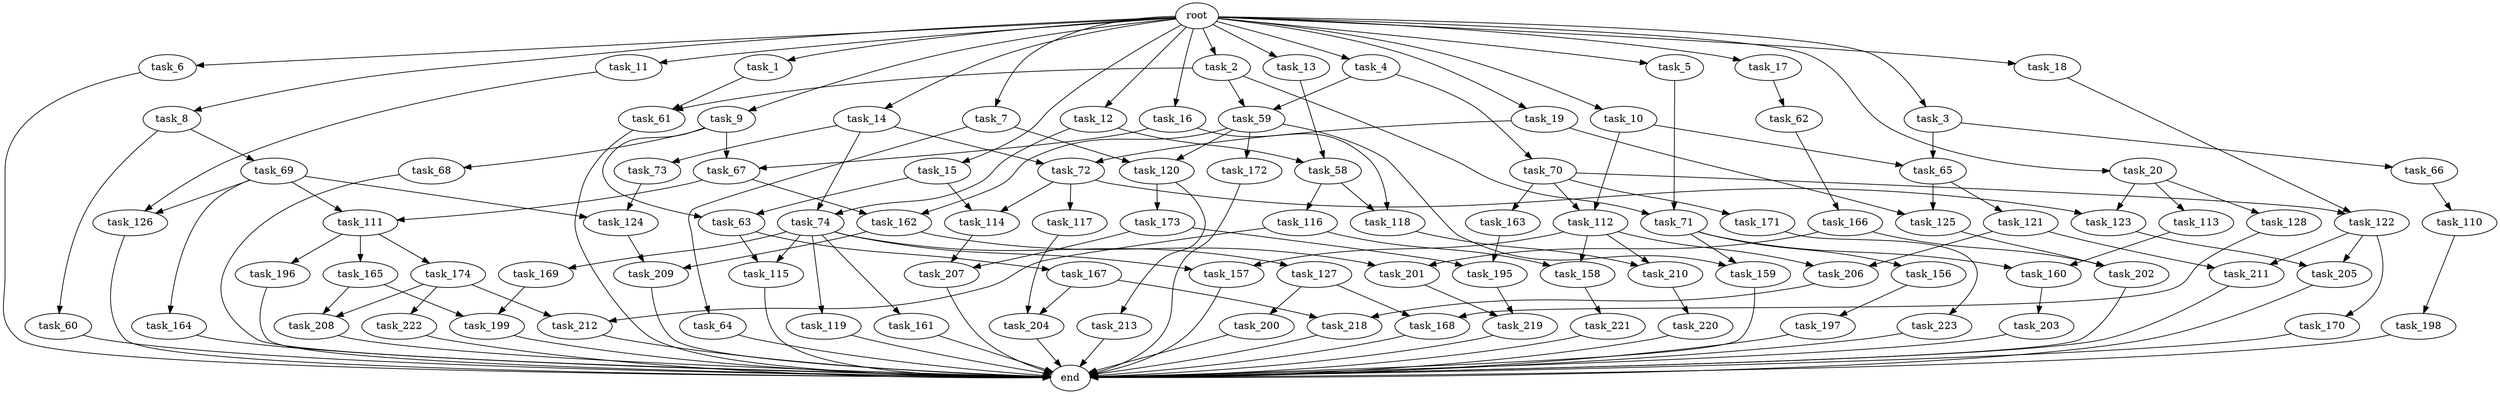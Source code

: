 digraph G {
  root [size="0.000000"];
  task_1 [size="1024.000000"];
  task_2 [size="1024.000000"];
  task_3 [size="1024.000000"];
  task_4 [size="1024.000000"];
  task_5 [size="1024.000000"];
  task_6 [size="1024.000000"];
  task_7 [size="1024.000000"];
  task_8 [size="1024.000000"];
  task_9 [size="1024.000000"];
  task_10 [size="1024.000000"];
  task_11 [size="1024.000000"];
  task_12 [size="1024.000000"];
  task_13 [size="1024.000000"];
  task_14 [size="1024.000000"];
  task_15 [size="1024.000000"];
  task_16 [size="1024.000000"];
  task_17 [size="1024.000000"];
  task_18 [size="1024.000000"];
  task_19 [size="1024.000000"];
  task_20 [size="1024.000000"];
  task_58 [size="1245540515840.000000"];
  task_59 [size="249108103168.000000"];
  task_60 [size="77309411328.000000"];
  task_61 [size="352187318272.000000"];
  task_62 [size="309237645312.000000"];
  task_63 [size="343597383680.000000"];
  task_64 [size="34359738368.000000"];
  task_65 [size="1408749273088.000000"];
  task_66 [size="549755813888.000000"];
  task_67 [size="1168231104512.000000"];
  task_68 [size="309237645312.000000"];
  task_69 [size="77309411328.000000"];
  task_70 [size="34359738368.000000"];
  task_71 [size="249108103168.000000"];
  task_72 [size="111669149696.000000"];
  task_73 [size="77309411328.000000"];
  task_74 [size="773094113280.000000"];
  task_110 [size="309237645312.000000"];
  task_111 [size="893353197568.000000"];
  task_112 [size="996432412672.000000"];
  task_113 [size="214748364800.000000"];
  task_114 [size="111669149696.000000"];
  task_115 [size="627065225216.000000"];
  task_116 [size="420906795008.000000"];
  task_117 [size="77309411328.000000"];
  task_118 [size="1279900254208.000000"];
  task_119 [size="77309411328.000000"];
  task_120 [size="584115552256.000000"];
  task_121 [size="34359738368.000000"];
  task_122 [size="558345748480.000000"];
  task_123 [size="292057776128.000000"];
  task_124 [size="996432412672.000000"];
  task_125 [size="68719476736.000000"];
  task_126 [size="936302870528.000000"];
  task_127 [size="77309411328.000000"];
  task_128 [size="214748364800.000000"];
  task_156 [size="309237645312.000000"];
  task_157 [size="292057776128.000000"];
  task_158 [size="523986010112.000000"];
  task_159 [size="858993459200.000000"];
  task_160 [size="858993459200.000000"];
  task_161 [size="77309411328.000000"];
  task_162 [size="584115552256.000000"];
  task_163 [size="137438953472.000000"];
  task_164 [size="858993459200.000000"];
  task_165 [size="214748364800.000000"];
  task_166 [size="137438953472.000000"];
  task_167 [size="549755813888.000000"];
  task_168 [size="386547056640.000000"];
  task_169 [size="77309411328.000000"];
  task_170 [size="309237645312.000000"];
  task_171 [size="137438953472.000000"];
  task_172 [size="549755813888.000000"];
  task_173 [size="309237645312.000000"];
  task_174 [size="214748364800.000000"];
  task_195 [size="1391569403904.000000"];
  task_196 [size="214748364800.000000"];
  task_197 [size="858993459200.000000"];
  task_198 [size="34359738368.000000"];
  task_199 [size="635655159808.000000"];
  task_200 [size="77309411328.000000"];
  task_201 [size="773094113280.000000"];
  task_202 [size="910533066752.000000"];
  task_203 [size="137438953472.000000"];
  task_204 [size="1073741824000.000000"];
  task_205 [size="618475290624.000000"];
  task_206 [size="292057776128.000000"];
  task_207 [size="773094113280.000000"];
  task_208 [size="764504178688.000000"];
  task_209 [size="292057776128.000000"];
  task_210 [size="635655159808.000000"];
  task_211 [size="386547056640.000000"];
  task_212 [size="858993459200.000000"];
  task_213 [size="309237645312.000000"];
  task_218 [size="1073741824000.000000"];
  task_219 [size="627065225216.000000"];
  task_220 [size="214748364800.000000"];
  task_221 [size="695784701952.000000"];
  task_222 [size="549755813888.000000"];
  task_223 [size="214748364800.000000"];
  end [size="0.000000"];

  root -> task_1 [size="1.000000"];
  root -> task_2 [size="1.000000"];
  root -> task_3 [size="1.000000"];
  root -> task_4 [size="1.000000"];
  root -> task_5 [size="1.000000"];
  root -> task_6 [size="1.000000"];
  root -> task_7 [size="1.000000"];
  root -> task_8 [size="1.000000"];
  root -> task_9 [size="1.000000"];
  root -> task_10 [size="1.000000"];
  root -> task_11 [size="1.000000"];
  root -> task_12 [size="1.000000"];
  root -> task_13 [size="1.000000"];
  root -> task_14 [size="1.000000"];
  root -> task_15 [size="1.000000"];
  root -> task_16 [size="1.000000"];
  root -> task_17 [size="1.000000"];
  root -> task_18 [size="1.000000"];
  root -> task_19 [size="1.000000"];
  root -> task_20 [size="1.000000"];
  task_1 -> task_61 [size="134217728.000000"];
  task_2 -> task_59 [size="209715200.000000"];
  task_2 -> task_61 [size="209715200.000000"];
  task_2 -> task_71 [size="209715200.000000"];
  task_3 -> task_65 [size="536870912.000000"];
  task_3 -> task_66 [size="536870912.000000"];
  task_4 -> task_59 [size="33554432.000000"];
  task_4 -> task_70 [size="33554432.000000"];
  task_5 -> task_71 [size="33554432.000000"];
  task_6 -> end [size="1.000000"];
  task_7 -> task_64 [size="33554432.000000"];
  task_7 -> task_120 [size="33554432.000000"];
  task_8 -> task_60 [size="75497472.000000"];
  task_8 -> task_69 [size="75497472.000000"];
  task_9 -> task_63 [size="301989888.000000"];
  task_9 -> task_67 [size="301989888.000000"];
  task_9 -> task_68 [size="301989888.000000"];
  task_10 -> task_65 [size="838860800.000000"];
  task_10 -> task_112 [size="838860800.000000"];
  task_11 -> task_126 [size="75497472.000000"];
  task_12 -> task_58 [size="679477248.000000"];
  task_12 -> task_74 [size="679477248.000000"];
  task_13 -> task_58 [size="536870912.000000"];
  task_14 -> task_72 [size="75497472.000000"];
  task_14 -> task_73 [size="75497472.000000"];
  task_14 -> task_74 [size="75497472.000000"];
  task_15 -> task_63 [size="33554432.000000"];
  task_15 -> task_114 [size="33554432.000000"];
  task_16 -> task_67 [size="838860800.000000"];
  task_16 -> task_118 [size="838860800.000000"];
  task_17 -> task_62 [size="301989888.000000"];
  task_18 -> task_122 [size="411041792.000000"];
  task_19 -> task_72 [size="33554432.000000"];
  task_19 -> task_125 [size="33554432.000000"];
  task_20 -> task_113 [size="209715200.000000"];
  task_20 -> task_123 [size="209715200.000000"];
  task_20 -> task_128 [size="209715200.000000"];
  task_58 -> task_116 [size="411041792.000000"];
  task_58 -> task_118 [size="411041792.000000"];
  task_59 -> task_120 [size="536870912.000000"];
  task_59 -> task_159 [size="536870912.000000"];
  task_59 -> task_162 [size="536870912.000000"];
  task_59 -> task_172 [size="536870912.000000"];
  task_60 -> end [size="1.000000"];
  task_61 -> end [size="1.000000"];
  task_62 -> task_166 [size="134217728.000000"];
  task_63 -> task_115 [size="536870912.000000"];
  task_63 -> task_167 [size="536870912.000000"];
  task_64 -> end [size="1.000000"];
  task_65 -> task_121 [size="33554432.000000"];
  task_65 -> task_125 [size="33554432.000000"];
  task_66 -> task_110 [size="301989888.000000"];
  task_67 -> task_111 [size="33554432.000000"];
  task_67 -> task_162 [size="33554432.000000"];
  task_68 -> end [size="1.000000"];
  task_69 -> task_111 [size="838860800.000000"];
  task_69 -> task_124 [size="838860800.000000"];
  task_69 -> task_126 [size="838860800.000000"];
  task_69 -> task_164 [size="838860800.000000"];
  task_70 -> task_112 [size="134217728.000000"];
  task_70 -> task_122 [size="134217728.000000"];
  task_70 -> task_163 [size="134217728.000000"];
  task_70 -> task_171 [size="134217728.000000"];
  task_71 -> task_156 [size="301989888.000000"];
  task_71 -> task_159 [size="301989888.000000"];
  task_71 -> task_160 [size="301989888.000000"];
  task_72 -> task_114 [size="75497472.000000"];
  task_72 -> task_117 [size="75497472.000000"];
  task_72 -> task_123 [size="75497472.000000"];
  task_73 -> task_124 [size="134217728.000000"];
  task_74 -> task_115 [size="75497472.000000"];
  task_74 -> task_119 [size="75497472.000000"];
  task_74 -> task_127 [size="75497472.000000"];
  task_74 -> task_157 [size="75497472.000000"];
  task_74 -> task_161 [size="75497472.000000"];
  task_74 -> task_169 [size="75497472.000000"];
  task_110 -> task_198 [size="33554432.000000"];
  task_111 -> task_165 [size="209715200.000000"];
  task_111 -> task_174 [size="209715200.000000"];
  task_111 -> task_196 [size="209715200.000000"];
  task_112 -> task_157 [size="209715200.000000"];
  task_112 -> task_158 [size="209715200.000000"];
  task_112 -> task_206 [size="209715200.000000"];
  task_112 -> task_210 [size="209715200.000000"];
  task_113 -> task_160 [size="536870912.000000"];
  task_114 -> task_207 [size="75497472.000000"];
  task_115 -> end [size="1.000000"];
  task_116 -> task_158 [size="301989888.000000"];
  task_116 -> task_212 [size="301989888.000000"];
  task_117 -> task_204 [size="209715200.000000"];
  task_118 -> task_210 [size="411041792.000000"];
  task_119 -> end [size="1.000000"];
  task_120 -> task_173 [size="301989888.000000"];
  task_120 -> task_213 [size="301989888.000000"];
  task_121 -> task_206 [size="75497472.000000"];
  task_121 -> task_211 [size="75497472.000000"];
  task_122 -> task_170 [size="301989888.000000"];
  task_122 -> task_205 [size="301989888.000000"];
  task_122 -> task_211 [size="301989888.000000"];
  task_123 -> task_205 [size="301989888.000000"];
  task_124 -> task_209 [size="209715200.000000"];
  task_125 -> task_202 [size="209715200.000000"];
  task_126 -> end [size="1.000000"];
  task_127 -> task_168 [size="75497472.000000"];
  task_127 -> task_200 [size="75497472.000000"];
  task_128 -> task_168 [size="301989888.000000"];
  task_156 -> task_197 [size="838860800.000000"];
  task_157 -> end [size="1.000000"];
  task_158 -> task_221 [size="679477248.000000"];
  task_159 -> end [size="1.000000"];
  task_160 -> task_203 [size="134217728.000000"];
  task_161 -> end [size="1.000000"];
  task_162 -> task_201 [size="75497472.000000"];
  task_162 -> task_209 [size="75497472.000000"];
  task_163 -> task_195 [size="679477248.000000"];
  task_164 -> end [size="1.000000"];
  task_165 -> task_199 [size="209715200.000000"];
  task_165 -> task_208 [size="209715200.000000"];
  task_166 -> task_201 [size="679477248.000000"];
  task_166 -> task_202 [size="679477248.000000"];
  task_167 -> task_204 [size="838860800.000000"];
  task_167 -> task_218 [size="838860800.000000"];
  task_168 -> end [size="1.000000"];
  task_169 -> task_199 [size="411041792.000000"];
  task_170 -> end [size="1.000000"];
  task_171 -> task_223 [size="209715200.000000"];
  task_172 -> end [size="1.000000"];
  task_173 -> task_195 [size="679477248.000000"];
  task_173 -> task_207 [size="679477248.000000"];
  task_174 -> task_208 [size="536870912.000000"];
  task_174 -> task_212 [size="536870912.000000"];
  task_174 -> task_222 [size="536870912.000000"];
  task_195 -> task_219 [size="75497472.000000"];
  task_196 -> end [size="1.000000"];
  task_197 -> end [size="1.000000"];
  task_198 -> end [size="1.000000"];
  task_199 -> end [size="1.000000"];
  task_200 -> end [size="1.000000"];
  task_201 -> task_219 [size="536870912.000000"];
  task_202 -> end [size="1.000000"];
  task_203 -> end [size="1.000000"];
  task_204 -> end [size="1.000000"];
  task_205 -> end [size="1.000000"];
  task_206 -> task_218 [size="209715200.000000"];
  task_207 -> end [size="1.000000"];
  task_208 -> end [size="1.000000"];
  task_209 -> end [size="1.000000"];
  task_210 -> task_220 [size="209715200.000000"];
  task_211 -> end [size="1.000000"];
  task_212 -> end [size="1.000000"];
  task_213 -> end [size="1.000000"];
  task_218 -> end [size="1.000000"];
  task_219 -> end [size="1.000000"];
  task_220 -> end [size="1.000000"];
  task_221 -> end [size="1.000000"];
  task_222 -> end [size="1.000000"];
  task_223 -> end [size="1.000000"];
}
